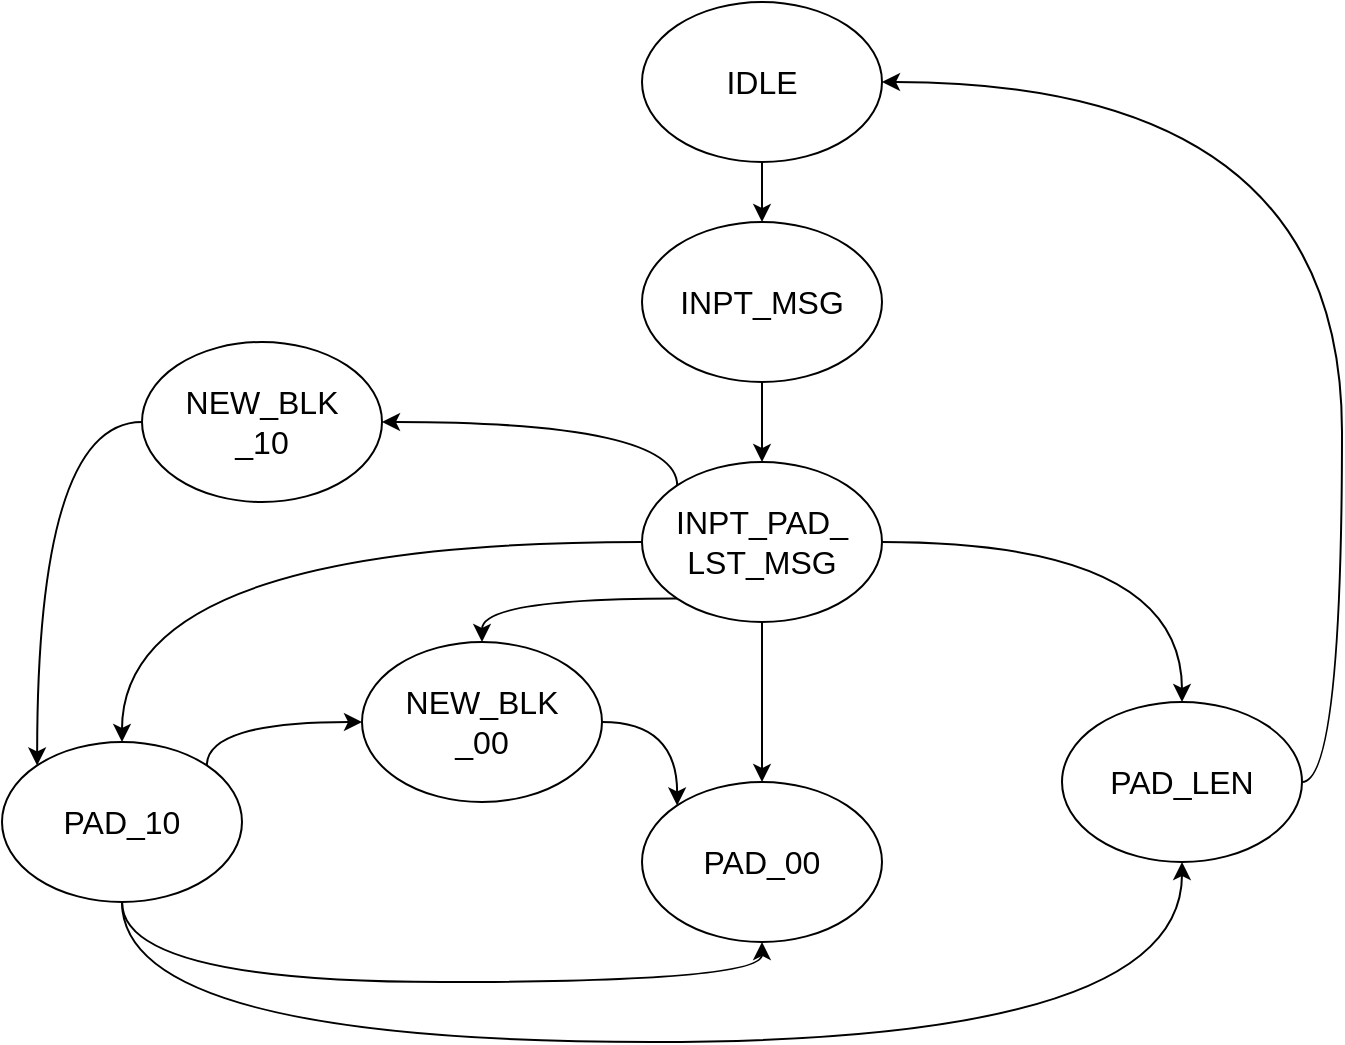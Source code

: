 <mxfile version="13.1.3">
    <diagram id="6hGFLwfOUW9BJ-s0fimq" name="Page-1">
        <mxGraphModel dx="974" dy="932" grid="1" gridSize="10" guides="1" tooltips="1" connect="1" arrows="1" fold="1" page="0" pageScale="1" pageWidth="827" pageHeight="1169" math="0" shadow="0">
            <root>
                <mxCell id="0"/>
                <mxCell id="1" parent="0"/>
                <mxCell id="71" style="edgeStyle=orthogonalEdgeStyle;curved=1;rounded=0;orthogonalLoop=1;jettySize=auto;html=1;exitX=0.5;exitY=1;exitDx=0;exitDy=0;entryX=0.5;entryY=0;entryDx=0;entryDy=0;startArrow=none;startFill=0;endArrow=classic;endFill=1;fontSize=16;" edge="1" parent="1" source="53" target="54">
                    <mxGeometry relative="1" as="geometry"/>
                </mxCell>
                <mxCell id="53" value="IDLE" style="ellipse;whiteSpace=wrap;html=1;fontSize=16;" vertex="1" parent="1">
                    <mxGeometry x="340" y="190" width="120" height="80" as="geometry"/>
                </mxCell>
                <mxCell id="72" style="edgeStyle=orthogonalEdgeStyle;curved=1;rounded=0;orthogonalLoop=1;jettySize=auto;html=1;exitX=0.5;exitY=1;exitDx=0;exitDy=0;entryX=0.5;entryY=0;entryDx=0;entryDy=0;startArrow=none;startFill=0;endArrow=classic;endFill=1;fontSize=16;" edge="1" parent="1" source="54" target="58">
                    <mxGeometry relative="1" as="geometry"/>
                </mxCell>
                <mxCell id="54" value="INPT_MSG" style="ellipse;whiteSpace=wrap;html=1;fontSize=16;" vertex="1" parent="1">
                    <mxGeometry x="340" y="300" width="120" height="80" as="geometry"/>
                </mxCell>
                <mxCell id="73" style="edgeStyle=orthogonalEdgeStyle;curved=1;rounded=0;orthogonalLoop=1;jettySize=auto;html=1;exitX=0;exitY=0.5;exitDx=0;exitDy=0;startArrow=none;startFill=0;endArrow=classic;endFill=1;fontSize=16;" edge="1" parent="1" source="58" target="60">
                    <mxGeometry relative="1" as="geometry"/>
                </mxCell>
                <mxCell id="74" style="edgeStyle=orthogonalEdgeStyle;curved=1;rounded=0;orthogonalLoop=1;jettySize=auto;html=1;exitX=1;exitY=0.5;exitDx=0;exitDy=0;startArrow=none;startFill=0;endArrow=classic;endFill=1;fontSize=16;" edge="1" parent="1" source="58" target="65">
                    <mxGeometry relative="1" as="geometry"/>
                </mxCell>
                <mxCell id="75" style="edgeStyle=orthogonalEdgeStyle;curved=1;rounded=0;orthogonalLoop=1;jettySize=auto;html=1;exitX=0.5;exitY=1;exitDx=0;exitDy=0;entryX=0.5;entryY=0;entryDx=0;entryDy=0;startArrow=none;startFill=0;endArrow=classic;endFill=1;fontSize=16;" edge="1" parent="1" source="58" target="63">
                    <mxGeometry relative="1" as="geometry"/>
                </mxCell>
                <mxCell id="80" style="edgeStyle=orthogonalEdgeStyle;curved=1;rounded=0;orthogonalLoop=1;jettySize=auto;html=1;exitX=0;exitY=1;exitDx=0;exitDy=0;entryX=0.5;entryY=0;entryDx=0;entryDy=0;startArrow=none;startFill=0;endArrow=classic;endFill=1;fontSize=16;" edge="1" parent="1" source="58" target="79">
                    <mxGeometry relative="1" as="geometry"/>
                </mxCell>
                <mxCell id="85" style="edgeStyle=orthogonalEdgeStyle;curved=1;rounded=0;orthogonalLoop=1;jettySize=auto;html=1;exitX=0;exitY=0;exitDx=0;exitDy=0;entryX=1;entryY=0.5;entryDx=0;entryDy=0;startArrow=none;startFill=0;endArrow=classic;endFill=1;fontSize=16;" edge="1" parent="1" source="58" target="84">
                    <mxGeometry relative="1" as="geometry">
                        <Array as="points">
                            <mxPoint x="358" y="400"/>
                        </Array>
                    </mxGeometry>
                </mxCell>
                <mxCell id="58" value="INPT_PAD_&lt;br&gt;LST_MSG" style="ellipse;whiteSpace=wrap;html=1;fontSize=16;" vertex="1" parent="1">
                    <mxGeometry x="340" y="420" width="120" height="80" as="geometry"/>
                </mxCell>
                <mxCell id="78" style="edgeStyle=orthogonalEdgeStyle;curved=1;rounded=0;orthogonalLoop=1;jettySize=auto;html=1;exitX=1;exitY=0.5;exitDx=0;exitDy=0;entryX=1;entryY=0.5;entryDx=0;entryDy=0;startArrow=none;startFill=0;endArrow=classic;endFill=1;fontSize=16;" edge="1" parent="1" source="65" target="53">
                    <mxGeometry relative="1" as="geometry"/>
                </mxCell>
                <mxCell id="65" value="PAD_LEN" style="ellipse;whiteSpace=wrap;html=1;fontSize=16;" vertex="1" parent="1">
                    <mxGeometry x="550" y="540" width="120" height="80" as="geometry"/>
                </mxCell>
                <mxCell id="63" value="PAD_00" style="ellipse;whiteSpace=wrap;html=1;fontSize=16;" vertex="1" parent="1">
                    <mxGeometry x="340" y="580" width="120" height="80" as="geometry"/>
                </mxCell>
                <mxCell id="76" style="edgeStyle=orthogonalEdgeStyle;curved=1;rounded=0;orthogonalLoop=1;jettySize=auto;html=1;exitX=0.5;exitY=1;exitDx=0;exitDy=0;startArrow=none;startFill=0;endArrow=classic;endFill=1;fontSize=16;entryX=0.5;entryY=1;entryDx=0;entryDy=0;" edge="1" parent="1" source="60" target="65">
                    <mxGeometry relative="1" as="geometry">
                        <Array as="points">
                            <mxPoint x="80" y="710"/>
                            <mxPoint x="610" y="710"/>
                        </Array>
                    </mxGeometry>
                </mxCell>
                <mxCell id="77" style="edgeStyle=orthogonalEdgeStyle;curved=1;rounded=0;orthogonalLoop=1;jettySize=auto;html=1;exitX=0.5;exitY=1;exitDx=0;exitDy=0;entryX=0.5;entryY=1;entryDx=0;entryDy=0;startArrow=none;startFill=0;endArrow=classic;endFill=1;fontSize=16;" edge="1" parent="1" source="60" target="63">
                    <mxGeometry relative="1" as="geometry"/>
                </mxCell>
                <mxCell id="83" style="edgeStyle=orthogonalEdgeStyle;curved=1;rounded=0;orthogonalLoop=1;jettySize=auto;html=1;exitX=1;exitY=0;exitDx=0;exitDy=0;entryX=0;entryY=0.5;entryDx=0;entryDy=0;startArrow=none;startFill=0;endArrow=classic;endFill=1;fontSize=16;" edge="1" parent="1" source="60" target="79">
                    <mxGeometry relative="1" as="geometry">
                        <Array as="points">
                            <mxPoint x="122" y="550"/>
                        </Array>
                    </mxGeometry>
                </mxCell>
                <mxCell id="60" value="PAD_10" style="ellipse;whiteSpace=wrap;html=1;fontSize=16;" vertex="1" parent="1">
                    <mxGeometry x="20" y="560" width="120" height="80" as="geometry"/>
                </mxCell>
                <mxCell id="82" style="edgeStyle=orthogonalEdgeStyle;curved=1;rounded=0;orthogonalLoop=1;jettySize=auto;html=1;exitX=1;exitY=0.5;exitDx=0;exitDy=0;entryX=0;entryY=0;entryDx=0;entryDy=0;startArrow=none;startFill=0;endArrow=classic;endFill=1;fontSize=16;" edge="1" parent="1" source="79" target="63">
                    <mxGeometry relative="1" as="geometry">
                        <Array as="points">
                            <mxPoint x="358" y="550"/>
                        </Array>
                    </mxGeometry>
                </mxCell>
                <mxCell id="79" value="NEW_BLK&lt;br&gt;_00" style="ellipse;whiteSpace=wrap;html=1;fontSize=16;" vertex="1" parent="1">
                    <mxGeometry x="200" y="510" width="120" height="80" as="geometry"/>
                </mxCell>
                <mxCell id="86" style="edgeStyle=orthogonalEdgeStyle;curved=1;rounded=0;orthogonalLoop=1;jettySize=auto;html=1;exitX=0;exitY=0.5;exitDx=0;exitDy=0;entryX=0;entryY=0;entryDx=0;entryDy=0;startArrow=none;startFill=0;endArrow=classic;endFill=1;fontSize=16;" edge="1" parent="1" source="84" target="60">
                    <mxGeometry relative="1" as="geometry"/>
                </mxCell>
                <mxCell id="84" value="NEW_BLK&lt;br&gt;_10" style="ellipse;whiteSpace=wrap;html=1;fontSize=16;" vertex="1" parent="1">
                    <mxGeometry x="90" y="360" width="120" height="80" as="geometry"/>
                </mxCell>
            </root>
        </mxGraphModel>
    </diagram>
</mxfile>